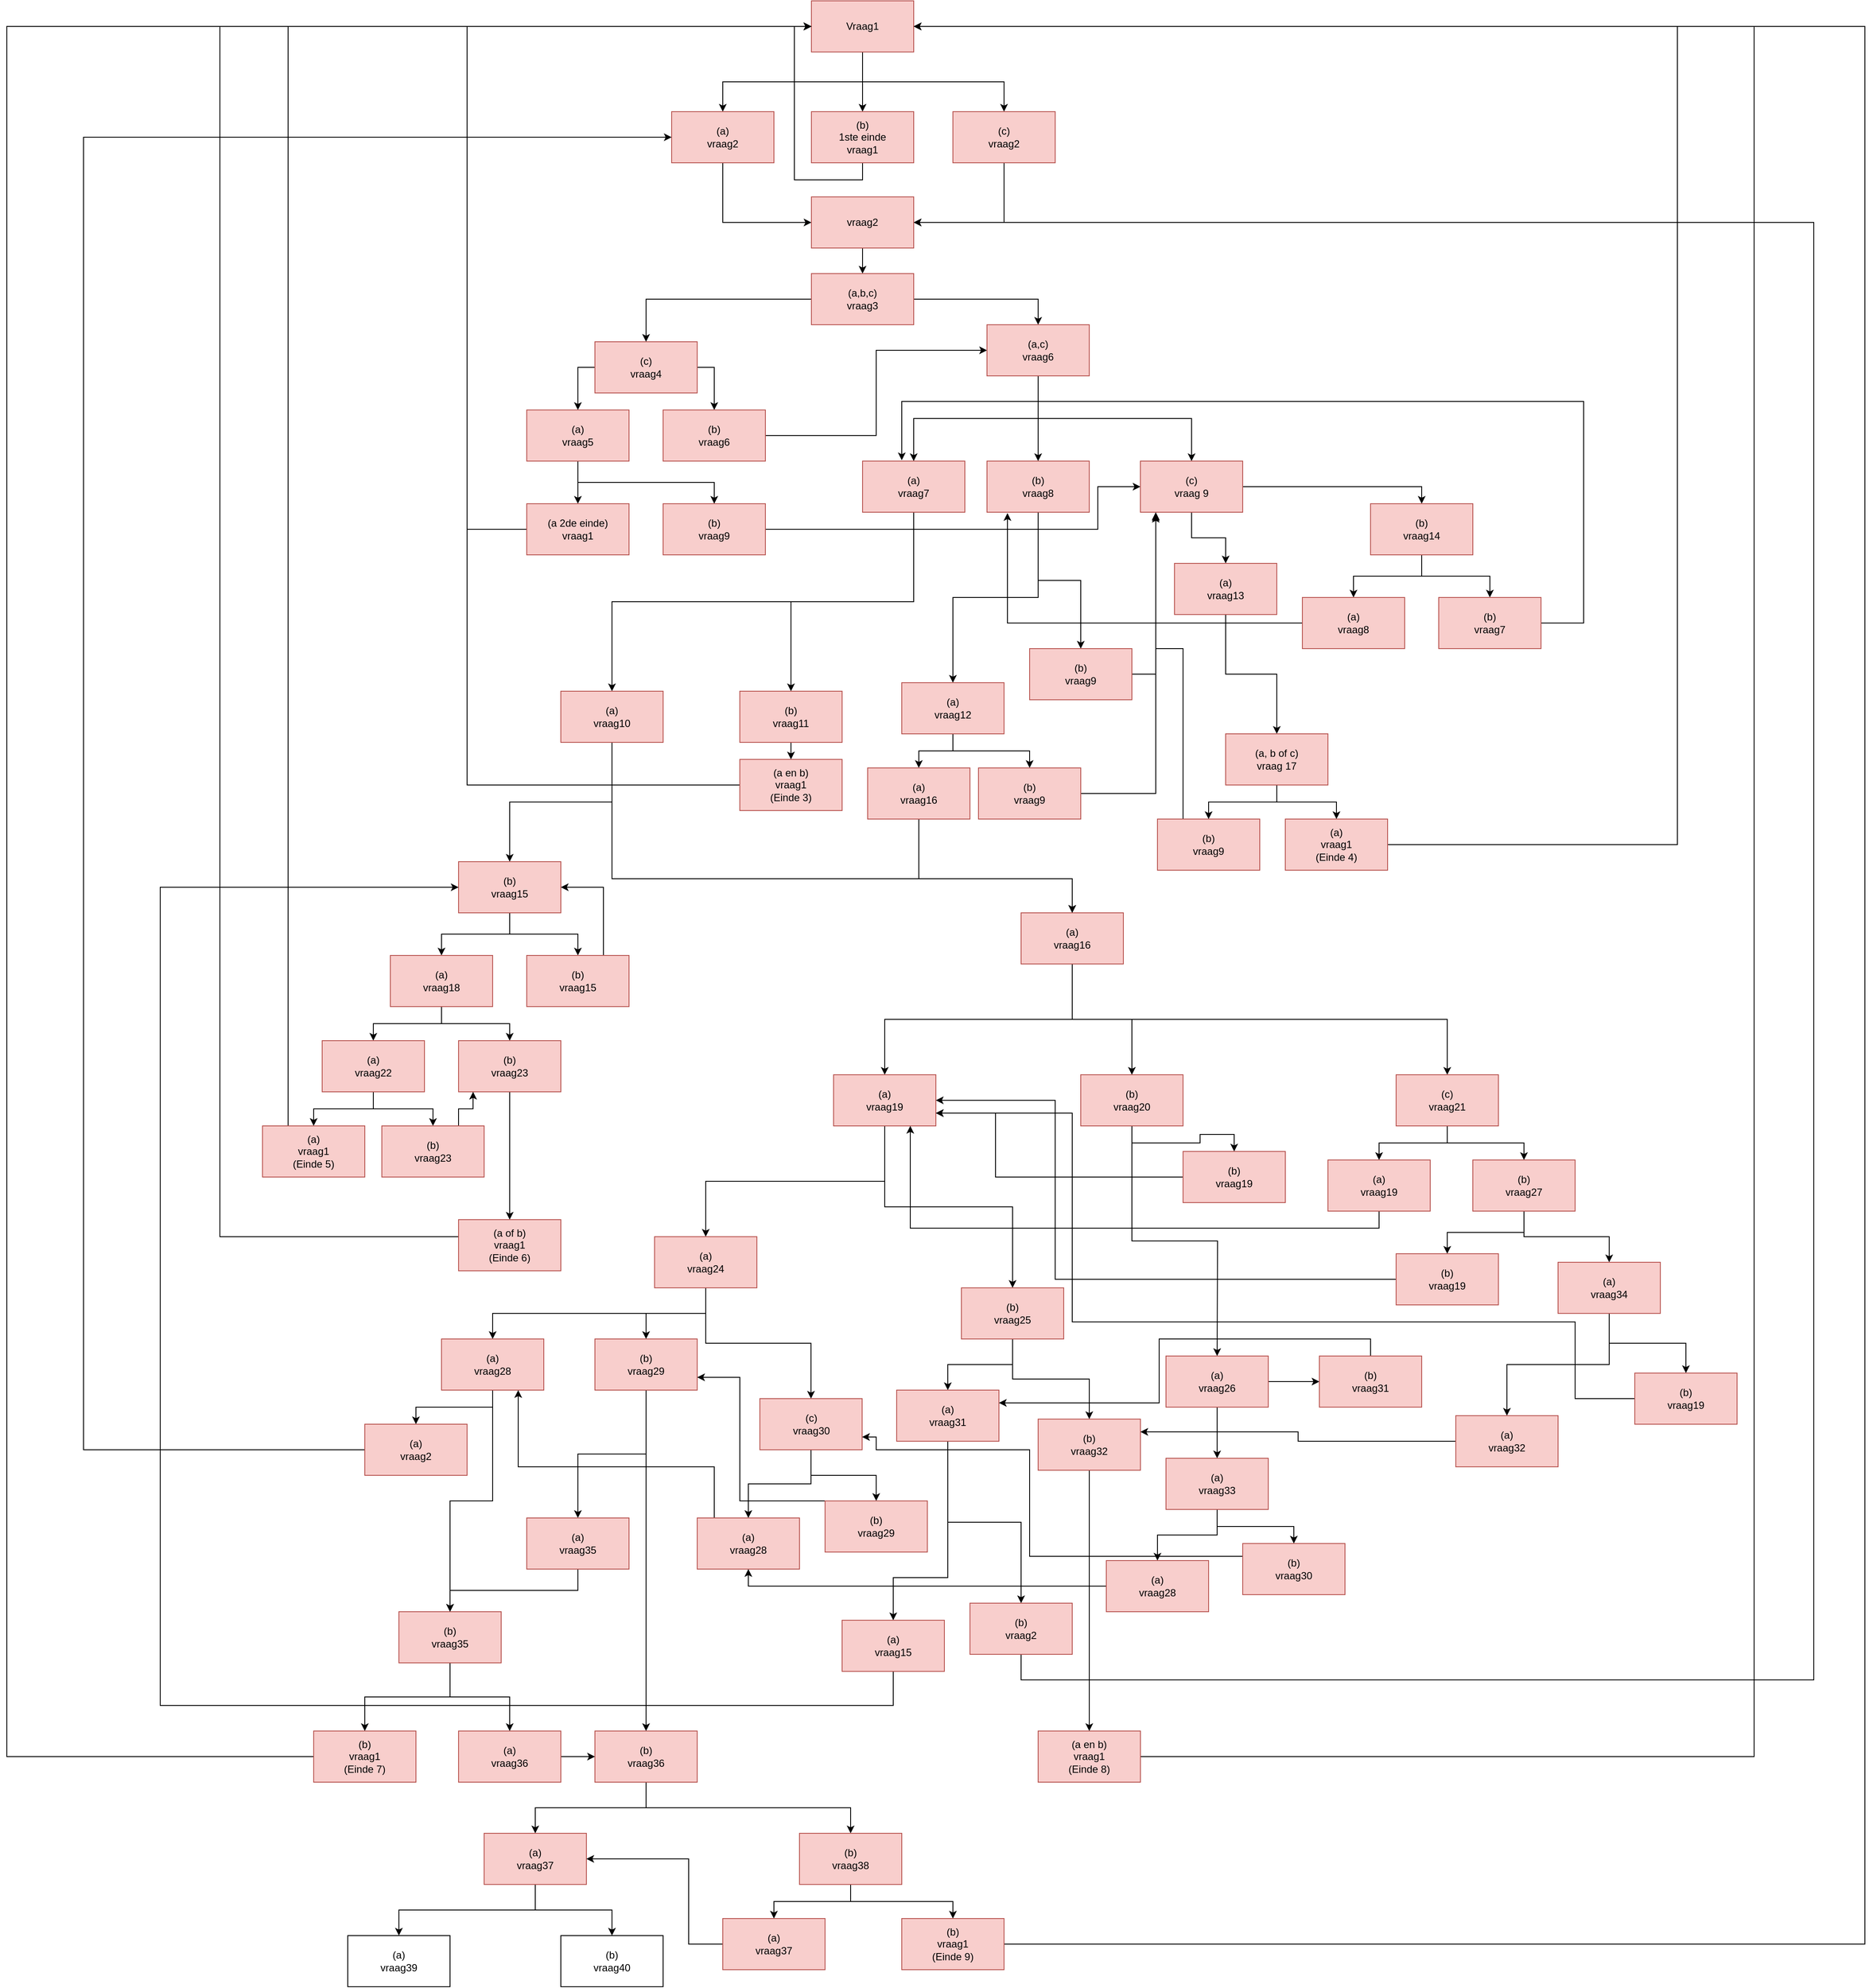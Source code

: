 <mxfile version="15.5.9" type="device"><diagram id="hW2nabbsKqLv3RFFedFK" name="Page-1"><mxGraphModel dx="2249" dy="762" grid="1" gridSize="10" guides="1" tooltips="1" connect="1" arrows="1" fold="1" page="1" pageScale="1" pageWidth="827" pageHeight="1169" math="0" shadow="0"><root><mxCell id="0"/><mxCell id="1" parent="0"/><mxCell id="_A3axeBhhjPOQWBT-1zz-4" style="edgeStyle=orthogonalEdgeStyle;rounded=0;orthogonalLoop=1;jettySize=auto;html=1;exitX=0.5;exitY=1;exitDx=0;exitDy=0;" parent="1" source="Xwv1Ve2RtPrnVZvBLsNd-1" target="_A3axeBhhjPOQWBT-1zz-1" edge="1"><mxGeometry relative="1" as="geometry"><mxPoint x="390" y="80" as="sourcePoint"/></mxGeometry></mxCell><mxCell id="_A3axeBhhjPOQWBT-1zz-5" style="edgeStyle=orthogonalEdgeStyle;rounded=0;orthogonalLoop=1;jettySize=auto;html=1;exitX=0.5;exitY=1;exitDx=0;exitDy=0;" parent="1" source="Xwv1Ve2RtPrnVZvBLsNd-1" target="_A3axeBhhjPOQWBT-1zz-3" edge="1"><mxGeometry relative="1" as="geometry"/></mxCell><mxCell id="_A3axeBhhjPOQWBT-1zz-6" style="edgeStyle=orthogonalEdgeStyle;rounded=0;orthogonalLoop=1;jettySize=auto;html=1;exitX=0.5;exitY=1;exitDx=0;exitDy=0;entryX=0.5;entryY=0;entryDx=0;entryDy=0;" parent="1" source="Xwv1Ve2RtPrnVZvBLsNd-1" target="_A3axeBhhjPOQWBT-1zz-2" edge="1"><mxGeometry relative="1" as="geometry"/></mxCell><mxCell id="Xwv1Ve2RtPrnVZvBLsNd-1" value="Vraag1" style="rounded=0;whiteSpace=wrap;html=1;fontFamily=Helvetica;fontStyle=0;fillColor=#f8cecc;strokeColor=#b85450;" parent="1" vertex="1"><mxGeometry x="354" width="120" height="60" as="geometry"/></mxCell><mxCell id="_A3axeBhhjPOQWBT-1zz-7" style="edgeStyle=orthogonalEdgeStyle;rounded=0;orthogonalLoop=1;jettySize=auto;html=1;exitX=0.5;exitY=1;exitDx=0;exitDy=0;entryX=0;entryY=0.5;entryDx=0;entryDy=0;" parent="1" source="_A3axeBhhjPOQWBT-1zz-1" target="Xwv1Ve2RtPrnVZvBLsNd-1" edge="1"><mxGeometry relative="1" as="geometry"/></mxCell><mxCell id="_A3axeBhhjPOQWBT-1zz-1" value="(b)&lt;br&gt;1ste einde&lt;br&gt;vraag1" style="rounded=0;whiteSpace=wrap;html=1;fillColor=#f8cecc;strokeColor=#b85450;" parent="1" vertex="1"><mxGeometry x="354" y="130" width="120" height="60" as="geometry"/></mxCell><mxCell id="_A3axeBhhjPOQWBT-1zz-10" style="edgeStyle=orthogonalEdgeStyle;rounded=0;orthogonalLoop=1;jettySize=auto;html=1;exitX=0.5;exitY=1;exitDx=0;exitDy=0;entryX=1;entryY=0.5;entryDx=0;entryDy=0;" parent="1" source="_A3axeBhhjPOQWBT-1zz-2" target="_A3axeBhhjPOQWBT-1zz-8" edge="1"><mxGeometry relative="1" as="geometry"/></mxCell><mxCell id="_A3axeBhhjPOQWBT-1zz-2" value="(c)&lt;br&gt;vraag2" style="rounded=0;whiteSpace=wrap;html=1;fillColor=#f8cecc;strokeColor=#b85450;" parent="1" vertex="1"><mxGeometry x="520" y="130" width="120" height="60" as="geometry"/></mxCell><mxCell id="_A3axeBhhjPOQWBT-1zz-9" style="edgeStyle=orthogonalEdgeStyle;rounded=0;orthogonalLoop=1;jettySize=auto;html=1;exitX=0.5;exitY=1;exitDx=0;exitDy=0;entryX=0;entryY=0.5;entryDx=0;entryDy=0;" parent="1" source="_A3axeBhhjPOQWBT-1zz-3" target="_A3axeBhhjPOQWBT-1zz-8" edge="1"><mxGeometry relative="1" as="geometry"/></mxCell><mxCell id="_A3axeBhhjPOQWBT-1zz-3" value="(a)&lt;br&gt;vraag2" style="rounded=0;whiteSpace=wrap;html=1;fillColor=#f8cecc;strokeColor=#b85450;" parent="1" vertex="1"><mxGeometry x="190" y="130" width="120" height="60" as="geometry"/></mxCell><mxCell id="_A3axeBhhjPOQWBT-1zz-12" style="edgeStyle=orthogonalEdgeStyle;rounded=0;orthogonalLoop=1;jettySize=auto;html=1;exitX=0.5;exitY=1;exitDx=0;exitDy=0;entryX=0.5;entryY=0;entryDx=0;entryDy=0;" parent="1" source="_A3axeBhhjPOQWBT-1zz-8" target="_A3axeBhhjPOQWBT-1zz-11" edge="1"><mxGeometry relative="1" as="geometry"/></mxCell><mxCell id="_A3axeBhhjPOQWBT-1zz-8" value="vraag2" style="rounded=0;whiteSpace=wrap;html=1;fillColor=#f8cecc;strokeColor=#b85450;" parent="1" vertex="1"><mxGeometry x="354" y="230" width="120" height="60" as="geometry"/></mxCell><mxCell id="_A3axeBhhjPOQWBT-1zz-28" style="edgeStyle=orthogonalEdgeStyle;rounded=0;orthogonalLoop=1;jettySize=auto;html=1;exitX=0;exitY=0.5;exitDx=0;exitDy=0;entryX=0.5;entryY=0;entryDx=0;entryDy=0;" parent="1" source="_A3axeBhhjPOQWBT-1zz-11" target="_A3axeBhhjPOQWBT-1zz-16" edge="1"><mxGeometry relative="1" as="geometry"><mxPoint x="160" y="430" as="targetPoint"/></mxGeometry></mxCell><mxCell id="_A3axeBhhjPOQWBT-1zz-32" style="edgeStyle=orthogonalEdgeStyle;rounded=0;orthogonalLoop=1;jettySize=auto;html=1;exitX=1;exitY=0.5;exitDx=0;exitDy=0;entryX=0.5;entryY=0;entryDx=0;entryDy=0;" parent="1" source="_A3axeBhhjPOQWBT-1zz-11" target="_A3axeBhhjPOQWBT-1zz-31" edge="1"><mxGeometry relative="1" as="geometry"/></mxCell><mxCell id="_A3axeBhhjPOQWBT-1zz-11" value="(a,b,c)&lt;br&gt;vraag3" style="rounded=0;whiteSpace=wrap;html=1;fillColor=#f8cecc;strokeColor=#b85450;" parent="1" vertex="1"><mxGeometry x="354" y="320" width="120" height="60" as="geometry"/></mxCell><mxCell id="_A3axeBhhjPOQWBT-1zz-21" style="edgeStyle=orthogonalEdgeStyle;rounded=0;orthogonalLoop=1;jettySize=auto;html=1;exitX=1;exitY=0.5;exitDx=0;exitDy=0;entryX=0.5;entryY=0;entryDx=0;entryDy=0;" parent="1" source="_A3axeBhhjPOQWBT-1zz-16" target="_A3axeBhhjPOQWBT-1zz-19" edge="1"><mxGeometry relative="1" as="geometry"/></mxCell><mxCell id="_A3axeBhhjPOQWBT-1zz-22" style="edgeStyle=orthogonalEdgeStyle;rounded=0;orthogonalLoop=1;jettySize=auto;html=1;exitX=0;exitY=0.5;exitDx=0;exitDy=0;entryX=0.5;entryY=0;entryDx=0;entryDy=0;" parent="1" source="_A3axeBhhjPOQWBT-1zz-16" target="_A3axeBhhjPOQWBT-1zz-20" edge="1"><mxGeometry relative="1" as="geometry"/></mxCell><mxCell id="_A3axeBhhjPOQWBT-1zz-16" value="(c)&lt;br&gt;vraag4" style="rounded=0;whiteSpace=wrap;html=1;fillColor=#f8cecc;strokeColor=#b85450;" parent="1" vertex="1"><mxGeometry x="100" y="400" width="120" height="60" as="geometry"/></mxCell><mxCell id="_A3axeBhhjPOQWBT-1zz-33" style="edgeStyle=orthogonalEdgeStyle;rounded=0;orthogonalLoop=1;jettySize=auto;html=1;exitX=1;exitY=0.5;exitDx=0;exitDy=0;entryX=0;entryY=0.5;entryDx=0;entryDy=0;" parent="1" source="_A3axeBhhjPOQWBT-1zz-19" target="_A3axeBhhjPOQWBT-1zz-31" edge="1"><mxGeometry relative="1" as="geometry"/></mxCell><mxCell id="_A3axeBhhjPOQWBT-1zz-19" value="(b)&lt;br&gt;vraag6" style="rounded=0;whiteSpace=wrap;html=1;fillColor=#f8cecc;strokeColor=#b85450;" parent="1" vertex="1"><mxGeometry x="180" y="480" width="120" height="60" as="geometry"/></mxCell><mxCell id="_A3axeBhhjPOQWBT-1zz-26" style="edgeStyle=orthogonalEdgeStyle;rounded=0;orthogonalLoop=1;jettySize=auto;html=1;exitX=0.5;exitY=1;exitDx=0;exitDy=0;entryX=0.5;entryY=0;entryDx=0;entryDy=0;" parent="1" source="_A3axeBhhjPOQWBT-1zz-20" target="_A3axeBhhjPOQWBT-1zz-25" edge="1"><mxGeometry relative="1" as="geometry"/></mxCell><mxCell id="_A3axeBhhjPOQWBT-1zz-27" style="edgeStyle=orthogonalEdgeStyle;rounded=0;orthogonalLoop=1;jettySize=auto;html=1;exitX=0.5;exitY=1;exitDx=0;exitDy=0;entryX=0.5;entryY=0;entryDx=0;entryDy=0;" parent="1" source="_A3axeBhhjPOQWBT-1zz-20" target="_A3axeBhhjPOQWBT-1zz-24" edge="1"><mxGeometry relative="1" as="geometry"/></mxCell><mxCell id="_A3axeBhhjPOQWBT-1zz-20" value="(a)&lt;br&gt;vraag5" style="rounded=0;whiteSpace=wrap;html=1;fillColor=#f8cecc;strokeColor=#b85450;" parent="1" vertex="1"><mxGeometry x="20" y="480" width="120" height="60" as="geometry"/></mxCell><mxCell id="_A3axeBhhjPOQWBT-1zz-40" style="edgeStyle=orthogonalEdgeStyle;rounded=0;orthogonalLoop=1;jettySize=auto;html=1;exitX=1;exitY=0.5;exitDx=0;exitDy=0;entryX=0;entryY=0.5;entryDx=0;entryDy=0;" parent="1" source="_A3axeBhhjPOQWBT-1zz-24" target="_A3axeBhhjPOQWBT-1zz-34" edge="1"><mxGeometry relative="1" as="geometry"><mxPoint x="690" y="570" as="targetPoint"/><Array as="points"><mxPoint x="690" y="620"/><mxPoint x="690" y="570"/></Array></mxGeometry></mxCell><mxCell id="_A3axeBhhjPOQWBT-1zz-24" value="(b)&lt;br&gt;vraag9" style="rounded=0;whiteSpace=wrap;html=1;fillColor=#f8cecc;strokeColor=#b85450;" parent="1" vertex="1"><mxGeometry x="180" y="590" width="120" height="60" as="geometry"/></mxCell><mxCell id="PgqMrL-Tu_fUXyR0ZWbq-43" style="edgeStyle=orthogonalEdgeStyle;rounded=0;orthogonalLoop=1;jettySize=auto;html=1;exitX=0;exitY=0.5;exitDx=0;exitDy=0;entryX=0;entryY=0.5;entryDx=0;entryDy=0;" parent="1" source="_A3axeBhhjPOQWBT-1zz-25" target="Xwv1Ve2RtPrnVZvBLsNd-1" edge="1"><mxGeometry relative="1" as="geometry"><mxPoint x="-40" y="26" as="targetPoint"/><Array as="points"><mxPoint x="-50" y="620"/><mxPoint x="-50" y="30"/></Array></mxGeometry></mxCell><mxCell id="_A3axeBhhjPOQWBT-1zz-25" value="(a 2de einde)&lt;br&gt;vraag1" style="rounded=0;whiteSpace=wrap;html=1;fillColor=#f8cecc;strokeColor=#b85450;" parent="1" vertex="1"><mxGeometry x="20" y="590" width="120" height="60" as="geometry"/></mxCell><mxCell id="_A3axeBhhjPOQWBT-1zz-37" style="edgeStyle=orthogonalEdgeStyle;rounded=0;orthogonalLoop=1;jettySize=auto;html=1;exitX=0.5;exitY=1;exitDx=0;exitDy=0;entryX=0.5;entryY=0;entryDx=0;entryDy=0;" parent="1" source="_A3axeBhhjPOQWBT-1zz-31" target="_A3axeBhhjPOQWBT-1zz-36" edge="1"><mxGeometry relative="1" as="geometry"/></mxCell><mxCell id="_A3axeBhhjPOQWBT-1zz-38" style="edgeStyle=orthogonalEdgeStyle;rounded=0;orthogonalLoop=1;jettySize=auto;html=1;exitX=0.5;exitY=1;exitDx=0;exitDy=0;" parent="1" source="_A3axeBhhjPOQWBT-1zz-31" target="_A3axeBhhjPOQWBT-1zz-35" edge="1"><mxGeometry relative="1" as="geometry"/></mxCell><mxCell id="_A3axeBhhjPOQWBT-1zz-39" style="edgeStyle=orthogonalEdgeStyle;rounded=0;orthogonalLoop=1;jettySize=auto;html=1;exitX=0.5;exitY=1;exitDx=0;exitDy=0;" parent="1" source="_A3axeBhhjPOQWBT-1zz-31" target="_A3axeBhhjPOQWBT-1zz-34" edge="1"><mxGeometry relative="1" as="geometry"/></mxCell><mxCell id="_A3axeBhhjPOQWBT-1zz-31" value="(a,c)&lt;br&gt;vraag6" style="rounded=0;whiteSpace=wrap;html=1;fillColor=#f8cecc;strokeColor=#b85450;" parent="1" vertex="1"><mxGeometry x="560" y="380" width="120" height="60" as="geometry"/></mxCell><mxCell id="X4VspX_YDlIZ8xebYoYv-7" style="edgeStyle=orthogonalEdgeStyle;rounded=0;orthogonalLoop=1;jettySize=auto;html=1;exitX=1;exitY=0.5;exitDx=0;exitDy=0;entryX=0.5;entryY=0;entryDx=0;entryDy=0;" parent="1" source="_A3axeBhhjPOQWBT-1zz-34" target="X4VspX_YDlIZ8xebYoYv-5" edge="1"><mxGeometry relative="1" as="geometry"/></mxCell><mxCell id="X4VspX_YDlIZ8xebYoYv-9" style="edgeStyle=orthogonalEdgeStyle;rounded=0;orthogonalLoop=1;jettySize=auto;html=1;exitX=0.5;exitY=1;exitDx=0;exitDy=0;entryX=0.5;entryY=0;entryDx=0;entryDy=0;" parent="1" source="_A3axeBhhjPOQWBT-1zz-34" target="X4VspX_YDlIZ8xebYoYv-6" edge="1"><mxGeometry relative="1" as="geometry"/></mxCell><mxCell id="_A3axeBhhjPOQWBT-1zz-34" value="(c)&lt;br&gt;vraag 9" style="rounded=0;whiteSpace=wrap;html=1;fillColor=#f8cecc;strokeColor=#b85450;" parent="1" vertex="1"><mxGeometry x="740" y="540" width="120" height="60" as="geometry"/></mxCell><mxCell id="7arHQbIzbUEWhflUzoXl-8" style="edgeStyle=orthogonalEdgeStyle;rounded=0;orthogonalLoop=1;jettySize=auto;html=1;exitX=0.5;exitY=1;exitDx=0;exitDy=0;entryX=0.5;entryY=0;entryDx=0;entryDy=0;" parent="1" source="_A3axeBhhjPOQWBT-1zz-35" target="7arHQbIzbUEWhflUzoXl-7" edge="1"><mxGeometry relative="1" as="geometry"/></mxCell><mxCell id="7arHQbIzbUEWhflUzoXl-9" style="edgeStyle=orthogonalEdgeStyle;rounded=0;orthogonalLoop=1;jettySize=auto;html=1;exitX=0.5;exitY=1;exitDx=0;exitDy=0;" parent="1" source="_A3axeBhhjPOQWBT-1zz-35" target="7arHQbIzbUEWhflUzoXl-6" edge="1"><mxGeometry relative="1" as="geometry"/></mxCell><mxCell id="_A3axeBhhjPOQWBT-1zz-35" value="(b)&lt;br&gt;vraag8" style="rounded=0;whiteSpace=wrap;html=1;fillColor=#f8cecc;strokeColor=#b85450;" parent="1" vertex="1"><mxGeometry x="560" y="540" width="120" height="60" as="geometry"/></mxCell><mxCell id="X4VspX_YDlIZ8xebYoYv-3" style="edgeStyle=orthogonalEdgeStyle;rounded=0;orthogonalLoop=1;jettySize=auto;html=1;exitX=0.5;exitY=1;exitDx=0;exitDy=0;entryX=0.5;entryY=0;entryDx=0;entryDy=0;" parent="1" source="_A3axeBhhjPOQWBT-1zz-36" target="X4VspX_YDlIZ8xebYoYv-2" edge="1"><mxGeometry relative="1" as="geometry"/></mxCell><mxCell id="X4VspX_YDlIZ8xebYoYv-4" style="edgeStyle=orthogonalEdgeStyle;rounded=0;orthogonalLoop=1;jettySize=auto;html=1;exitX=0.5;exitY=1;exitDx=0;exitDy=0;entryX=0.5;entryY=0;entryDx=0;entryDy=0;" parent="1" source="_A3axeBhhjPOQWBT-1zz-36" target="X4VspX_YDlIZ8xebYoYv-1" edge="1"><mxGeometry relative="1" as="geometry"/></mxCell><mxCell id="_A3axeBhhjPOQWBT-1zz-36" value="(a)&lt;br&gt;vraag7" style="rounded=0;whiteSpace=wrap;html=1;fillColor=#f8cecc;strokeColor=#b85450;" parent="1" vertex="1"><mxGeometry x="414" y="540" width="120" height="60" as="geometry"/></mxCell><mxCell id="PgqMrL-Tu_fUXyR0ZWbq-36" style="edgeStyle=orthogonalEdgeStyle;rounded=0;orthogonalLoop=1;jettySize=auto;html=1;exitX=1;exitY=0.5;exitDx=0;exitDy=0;entryX=0.15;entryY=1.05;entryDx=0;entryDy=0;entryPerimeter=0;" parent="1" source="7arHQbIzbUEWhflUzoXl-6" target="_A3axeBhhjPOQWBT-1zz-34" edge="1"><mxGeometry relative="1" as="geometry"/></mxCell><mxCell id="7arHQbIzbUEWhflUzoXl-6" value="(b)&lt;br&gt;vraag9" style="rounded=0;whiteSpace=wrap;html=1;fillColor=#f8cecc;strokeColor=#b85450;" parent="1" vertex="1"><mxGeometry x="610" y="760" width="120" height="60" as="geometry"/></mxCell><mxCell id="PgqMrL-Tu_fUXyR0ZWbq-8" style="edgeStyle=orthogonalEdgeStyle;rounded=0;orthogonalLoop=1;jettySize=auto;html=1;exitX=0.5;exitY=1;exitDx=0;exitDy=0;entryX=0.5;entryY=0;entryDx=0;entryDy=0;" parent="1" source="7arHQbIzbUEWhflUzoXl-7" target="PgqMrL-Tu_fUXyR0ZWbq-6" edge="1"><mxGeometry relative="1" as="geometry"/></mxCell><mxCell id="PgqMrL-Tu_fUXyR0ZWbq-9" style="edgeStyle=orthogonalEdgeStyle;rounded=0;orthogonalLoop=1;jettySize=auto;html=1;exitX=0.5;exitY=1;exitDx=0;exitDy=0;entryX=0.5;entryY=0;entryDx=0;entryDy=0;" parent="1" source="7arHQbIzbUEWhflUzoXl-7" target="PgqMrL-Tu_fUXyR0ZWbq-7" edge="1"><mxGeometry relative="1" as="geometry"/></mxCell><mxCell id="7arHQbIzbUEWhflUzoXl-7" value="(a)&lt;br&gt;vraag12" style="rounded=0;whiteSpace=wrap;html=1;fillColor=#f8cecc;strokeColor=#b85450;" parent="1" vertex="1"><mxGeometry x="460" y="800" width="120" height="60" as="geometry"/></mxCell><mxCell id="X4VspX_YDlIZ8xebYoYv-14" style="edgeStyle=orthogonalEdgeStyle;rounded=0;orthogonalLoop=1;jettySize=auto;html=1;exitX=0.5;exitY=1;exitDx=0;exitDy=0;entryX=0.5;entryY=0;entryDx=0;entryDy=0;" parent="1" source="X4VspX_YDlIZ8xebYoYv-1" target="X4VspX_YDlIZ8xebYoYv-12" edge="1"><mxGeometry relative="1" as="geometry"/></mxCell><mxCell id="X4VspX_YDlIZ8xebYoYv-15" style="edgeStyle=orthogonalEdgeStyle;rounded=0;orthogonalLoop=1;jettySize=auto;html=1;exitX=0.5;exitY=1;exitDx=0;exitDy=0;entryX=0.5;entryY=0;entryDx=0;entryDy=0;" parent="1" source="X4VspX_YDlIZ8xebYoYv-1" target="X4VspX_YDlIZ8xebYoYv-13" edge="1"><mxGeometry relative="1" as="geometry"><Array as="points"><mxPoint x="120" y="1030"/><mxPoint x="660" y="1030"/></Array></mxGeometry></mxCell><mxCell id="X4VspX_YDlIZ8xebYoYv-1" value="(a)&lt;br&gt;vraag10" style="rounded=0;whiteSpace=wrap;html=1;fillColor=#f8cecc;strokeColor=#b85450;" parent="1" vertex="1"><mxGeometry x="60" y="810" width="120" height="60" as="geometry"/></mxCell><mxCell id="PgqMrL-Tu_fUXyR0ZWbq-2" style="edgeStyle=orthogonalEdgeStyle;rounded=0;orthogonalLoop=1;jettySize=auto;html=1;exitX=0.5;exitY=1;exitDx=0;exitDy=0;entryX=0.5;entryY=0;entryDx=0;entryDy=0;" parent="1" source="X4VspX_YDlIZ8xebYoYv-2" target="PgqMrL-Tu_fUXyR0ZWbq-1" edge="1"><mxGeometry relative="1" as="geometry"/></mxCell><mxCell id="X4VspX_YDlIZ8xebYoYv-2" value="(b)&lt;br&gt;vraag11" style="rounded=0;whiteSpace=wrap;html=1;fillColor=#f8cecc;strokeColor=#b85450;" parent="1" vertex="1"><mxGeometry x="270" y="810" width="120" height="60" as="geometry"/></mxCell><mxCell id="PgqMrL-Tu_fUXyR0ZWbq-20" style="edgeStyle=orthogonalEdgeStyle;rounded=0;orthogonalLoop=1;jettySize=auto;html=1;exitX=0.5;exitY=1;exitDx=0;exitDy=0;entryX=0.5;entryY=0;entryDx=0;entryDy=0;" parent="1" source="X4VspX_YDlIZ8xebYoYv-5" target="PgqMrL-Tu_fUXyR0ZWbq-18" edge="1"><mxGeometry relative="1" as="geometry"/></mxCell><mxCell id="PgqMrL-Tu_fUXyR0ZWbq-21" style="edgeStyle=orthogonalEdgeStyle;rounded=0;orthogonalLoop=1;jettySize=auto;html=1;exitX=0.5;exitY=1;exitDx=0;exitDy=0;" parent="1" source="X4VspX_YDlIZ8xebYoYv-5" target="PgqMrL-Tu_fUXyR0ZWbq-19" edge="1"><mxGeometry relative="1" as="geometry"/></mxCell><mxCell id="X4VspX_YDlIZ8xebYoYv-5" value="(b)&lt;br&gt;vraag14" style="rounded=0;whiteSpace=wrap;html=1;fillColor=#f8cecc;strokeColor=#b85450;" parent="1" vertex="1"><mxGeometry x="1010" y="590" width="120" height="60" as="geometry"/></mxCell><mxCell id="PgqMrL-Tu_fUXyR0ZWbq-14" style="edgeStyle=orthogonalEdgeStyle;rounded=0;orthogonalLoop=1;jettySize=auto;html=1;exitX=0.5;exitY=1;exitDx=0;exitDy=0;entryX=0.5;entryY=0;entryDx=0;entryDy=0;" parent="1" source="X4VspX_YDlIZ8xebYoYv-6" target="PgqMrL-Tu_fUXyR0ZWbq-13" edge="1"><mxGeometry relative="1" as="geometry"/></mxCell><mxCell id="X4VspX_YDlIZ8xebYoYv-6" value="(a)&lt;br&gt;vraag13" style="rounded=0;whiteSpace=wrap;html=1;fillColor=#f8cecc;strokeColor=#b85450;" parent="1" vertex="1"><mxGeometry x="780" y="660" width="120" height="60" as="geometry"/></mxCell><mxCell id="PgqMrL-Tu_fUXyR0ZWbq-26" style="edgeStyle=orthogonalEdgeStyle;rounded=0;orthogonalLoop=1;jettySize=auto;html=1;exitX=0.5;exitY=1;exitDx=0;exitDy=0;entryX=0.5;entryY=0;entryDx=0;entryDy=0;" parent="1" source="X4VspX_YDlIZ8xebYoYv-12" target="PgqMrL-Tu_fUXyR0ZWbq-25" edge="1"><mxGeometry relative="1" as="geometry"/></mxCell><mxCell id="PgqMrL-Tu_fUXyR0ZWbq-28" style="edgeStyle=orthogonalEdgeStyle;rounded=0;orthogonalLoop=1;jettySize=auto;html=1;exitX=0.5;exitY=1;exitDx=0;exitDy=0;entryX=0.5;entryY=0;entryDx=0;entryDy=0;" parent="1" source="X4VspX_YDlIZ8xebYoYv-12" target="PgqMrL-Tu_fUXyR0ZWbq-27" edge="1"><mxGeometry relative="1" as="geometry"/></mxCell><mxCell id="X4VspX_YDlIZ8xebYoYv-12" value="(b)&lt;br&gt;vraag15" style="rounded=0;whiteSpace=wrap;html=1;fillColor=#f8cecc;strokeColor=#b85450;" parent="1" vertex="1"><mxGeometry x="-60" y="1010" width="120" height="60" as="geometry"/></mxCell><mxCell id="PgqMrL-Tu_fUXyR0ZWbq-32" style="edgeStyle=orthogonalEdgeStyle;rounded=0;orthogonalLoop=1;jettySize=auto;html=1;exitX=0.5;exitY=1;exitDx=0;exitDy=0;entryX=0.5;entryY=0;entryDx=0;entryDy=0;" parent="1" source="X4VspX_YDlIZ8xebYoYv-13" target="PgqMrL-Tu_fUXyR0ZWbq-30" edge="1"><mxGeometry relative="1" as="geometry"/></mxCell><mxCell id="PgqMrL-Tu_fUXyR0ZWbq-33" style="edgeStyle=orthogonalEdgeStyle;rounded=0;orthogonalLoop=1;jettySize=auto;html=1;exitX=0.5;exitY=1;exitDx=0;exitDy=0;entryX=0.5;entryY=0;entryDx=0;entryDy=0;" parent="1" source="X4VspX_YDlIZ8xebYoYv-13" target="PgqMrL-Tu_fUXyR0ZWbq-31" edge="1"><mxGeometry relative="1" as="geometry"/></mxCell><mxCell id="PgqMrL-Tu_fUXyR0ZWbq-35" style="edgeStyle=orthogonalEdgeStyle;rounded=0;orthogonalLoop=1;jettySize=auto;html=1;exitX=0.5;exitY=1;exitDx=0;exitDy=0;" parent="1" source="X4VspX_YDlIZ8xebYoYv-13" target="PgqMrL-Tu_fUXyR0ZWbq-34" edge="1"><mxGeometry relative="1" as="geometry"/></mxCell><mxCell id="X4VspX_YDlIZ8xebYoYv-13" value="(a)&lt;br&gt;vraag16" style="rounded=0;whiteSpace=wrap;html=1;fillColor=#f8cecc;strokeColor=#b85450;" parent="1" vertex="1"><mxGeometry x="600" y="1070" width="120" height="60" as="geometry"/></mxCell><mxCell id="PgqMrL-Tu_fUXyR0ZWbq-45" style="edgeStyle=orthogonalEdgeStyle;rounded=0;orthogonalLoop=1;jettySize=auto;html=1;exitX=0;exitY=0.5;exitDx=0;exitDy=0;entryX=0;entryY=0.5;entryDx=0;entryDy=0;" parent="1" source="PgqMrL-Tu_fUXyR0ZWbq-1" target="Xwv1Ve2RtPrnVZvBLsNd-1" edge="1"><mxGeometry relative="1" as="geometry"><mxPoint x="-40" y="30" as="targetPoint"/><Array as="points"><mxPoint x="-50" y="920"/><mxPoint x="-50" y="30"/></Array></mxGeometry></mxCell><mxCell id="PgqMrL-Tu_fUXyR0ZWbq-1" value="(a en b)&lt;br&gt;vraag1&lt;br&gt;(Einde 3)" style="rounded=0;whiteSpace=wrap;html=1;fillColor=#f8cecc;strokeColor=#b85450;" parent="1" vertex="1"><mxGeometry x="270" y="890" width="120" height="60" as="geometry"/></mxCell><mxCell id="PgqMrL-Tu_fUXyR0ZWbq-10" style="edgeStyle=orthogonalEdgeStyle;rounded=0;orthogonalLoop=1;jettySize=auto;html=1;exitX=0.5;exitY=1;exitDx=0;exitDy=0;entryX=0.5;entryY=0;entryDx=0;entryDy=0;" parent="1" source="PgqMrL-Tu_fUXyR0ZWbq-6" target="X4VspX_YDlIZ8xebYoYv-13" edge="1"><mxGeometry relative="1" as="geometry"><Array as="points"><mxPoint x="480" y="1030"/><mxPoint x="660" y="1030"/></Array></mxGeometry></mxCell><mxCell id="PgqMrL-Tu_fUXyR0ZWbq-6" value="(a)&lt;br&gt;vraag16" style="rounded=0;whiteSpace=wrap;html=1;fillColor=#f8cecc;strokeColor=#b85450;" parent="1" vertex="1"><mxGeometry x="420" y="900" width="120" height="60" as="geometry"/></mxCell><mxCell id="PgqMrL-Tu_fUXyR0ZWbq-11" style="edgeStyle=orthogonalEdgeStyle;rounded=0;orthogonalLoop=1;jettySize=auto;html=1;exitX=1;exitY=0.5;exitDx=0;exitDy=0;" parent="1" source="PgqMrL-Tu_fUXyR0ZWbq-7" target="_A3axeBhhjPOQWBT-1zz-34" edge="1"><mxGeometry relative="1" as="geometry"><mxPoint x="758" y="610" as="targetPoint"/><Array as="points"><mxPoint x="758" y="930"/></Array></mxGeometry></mxCell><mxCell id="PgqMrL-Tu_fUXyR0ZWbq-7" value="(b)&lt;br&gt;vraag9" style="rounded=0;whiteSpace=wrap;html=1;fillColor=#f8cecc;strokeColor=#b85450;" parent="1" vertex="1"><mxGeometry x="550" y="900" width="120" height="60" as="geometry"/></mxCell><mxCell id="PgqMrL-Tu_fUXyR0ZWbq-39" style="edgeStyle=orthogonalEdgeStyle;rounded=0;orthogonalLoop=1;jettySize=auto;html=1;exitX=0.5;exitY=1;exitDx=0;exitDy=0;entryX=0.5;entryY=0;entryDx=0;entryDy=0;" parent="1" source="PgqMrL-Tu_fUXyR0ZWbq-13" target="PgqMrL-Tu_fUXyR0ZWbq-38" edge="1"><mxGeometry relative="1" as="geometry"/></mxCell><mxCell id="PgqMrL-Tu_fUXyR0ZWbq-40" style="edgeStyle=orthogonalEdgeStyle;rounded=0;orthogonalLoop=1;jettySize=auto;html=1;exitX=0.5;exitY=1;exitDx=0;exitDy=0;entryX=0.5;entryY=0;entryDx=0;entryDy=0;" parent="1" source="PgqMrL-Tu_fUXyR0ZWbq-13" target="PgqMrL-Tu_fUXyR0ZWbq-37" edge="1"><mxGeometry relative="1" as="geometry"/></mxCell><mxCell id="PgqMrL-Tu_fUXyR0ZWbq-13" value="(a, b of c)&lt;br&gt;vraag 17" style="rounded=0;whiteSpace=wrap;html=1;fillColor=#f8cecc;strokeColor=#b85450;" parent="1" vertex="1"><mxGeometry x="840" y="860" width="120" height="60" as="geometry"/></mxCell><mxCell id="PgqMrL-Tu_fUXyR0ZWbq-22" style="edgeStyle=orthogonalEdgeStyle;rounded=0;orthogonalLoop=1;jettySize=auto;html=1;exitX=0;exitY=0.5;exitDx=0;exitDy=0;entryX=0.2;entryY=1.017;entryDx=0;entryDy=0;entryPerimeter=0;" parent="1" source="PgqMrL-Tu_fUXyR0ZWbq-18" target="_A3axeBhhjPOQWBT-1zz-35" edge="1"><mxGeometry relative="1" as="geometry"><mxPoint x="580" y="730" as="targetPoint"/></mxGeometry></mxCell><mxCell id="PgqMrL-Tu_fUXyR0ZWbq-18" value="(a)&lt;br&gt;vraag8" style="rounded=0;whiteSpace=wrap;html=1;fillColor=#f8cecc;strokeColor=#b85450;" parent="1" vertex="1"><mxGeometry x="930" y="700" width="120" height="60" as="geometry"/></mxCell><mxCell id="PgqMrL-Tu_fUXyR0ZWbq-24" style="edgeStyle=orthogonalEdgeStyle;rounded=0;orthogonalLoop=1;jettySize=auto;html=1;exitX=1;exitY=0.5;exitDx=0;exitDy=0;" parent="1" source="PgqMrL-Tu_fUXyR0ZWbq-19" edge="1"><mxGeometry relative="1" as="geometry"><mxPoint x="460" y="539" as="targetPoint"/><Array as="points"><mxPoint x="1260" y="730"/><mxPoint x="1260" y="470"/><mxPoint x="460" y="470"/><mxPoint x="460" y="539"/></Array></mxGeometry></mxCell><mxCell id="PgqMrL-Tu_fUXyR0ZWbq-19" value="(b)&lt;br&gt;vraag7" style="rounded=0;whiteSpace=wrap;html=1;fillColor=#f8cecc;strokeColor=#b85450;" parent="1" vertex="1"><mxGeometry x="1090" y="700" width="120" height="60" as="geometry"/></mxCell><mxCell id="PgqMrL-Tu_fUXyR0ZWbq-48" style="edgeStyle=orthogonalEdgeStyle;rounded=0;orthogonalLoop=1;jettySize=auto;html=1;exitX=0.5;exitY=1;exitDx=0;exitDy=0;entryX=0.5;entryY=0;entryDx=0;entryDy=0;" parent="1" source="PgqMrL-Tu_fUXyR0ZWbq-25" target="PgqMrL-Tu_fUXyR0ZWbq-46" edge="1"><mxGeometry relative="1" as="geometry"/></mxCell><mxCell id="PgqMrL-Tu_fUXyR0ZWbq-49" style="edgeStyle=orthogonalEdgeStyle;rounded=0;orthogonalLoop=1;jettySize=auto;html=1;exitX=0.5;exitY=1;exitDx=0;exitDy=0;entryX=0.5;entryY=0;entryDx=0;entryDy=0;" parent="1" source="PgqMrL-Tu_fUXyR0ZWbq-25" target="PgqMrL-Tu_fUXyR0ZWbq-47" edge="1"><mxGeometry relative="1" as="geometry"/></mxCell><mxCell id="PgqMrL-Tu_fUXyR0ZWbq-25" value="(a)&lt;br&gt;vraag18" style="rounded=0;whiteSpace=wrap;html=1;fillColor=#f8cecc;strokeColor=#b85450;" parent="1" vertex="1"><mxGeometry x="-140" y="1120" width="120" height="60" as="geometry"/></mxCell><mxCell id="PgqMrL-Tu_fUXyR0ZWbq-29" style="edgeStyle=orthogonalEdgeStyle;rounded=0;orthogonalLoop=1;jettySize=auto;html=1;exitX=0.75;exitY=0;exitDx=0;exitDy=0;entryX=1;entryY=0.5;entryDx=0;entryDy=0;" parent="1" source="PgqMrL-Tu_fUXyR0ZWbq-27" target="X4VspX_YDlIZ8xebYoYv-12" edge="1"><mxGeometry relative="1" as="geometry"/></mxCell><mxCell id="PgqMrL-Tu_fUXyR0ZWbq-27" value="(b)&lt;br&gt;vraag15" style="rounded=0;whiteSpace=wrap;html=1;fillColor=#f8cecc;strokeColor=#b85450;" parent="1" vertex="1"><mxGeometry x="20" y="1120" width="120" height="60" as="geometry"/></mxCell><mxCell id="PgqMrL-Tu_fUXyR0ZWbq-64" style="edgeStyle=orthogonalEdgeStyle;rounded=0;orthogonalLoop=1;jettySize=auto;html=1;exitX=0.5;exitY=1;exitDx=0;exitDy=0;entryX=0.5;entryY=0;entryDx=0;entryDy=0;" parent="1" source="PgqMrL-Tu_fUXyR0ZWbq-30" target="PgqMrL-Tu_fUXyR0ZWbq-62" edge="1"><mxGeometry relative="1" as="geometry"/></mxCell><mxCell id="PgqMrL-Tu_fUXyR0ZWbq-65" style="edgeStyle=orthogonalEdgeStyle;rounded=0;orthogonalLoop=1;jettySize=auto;html=1;exitX=0.5;exitY=1;exitDx=0;exitDy=0;entryX=0.5;entryY=0;entryDx=0;entryDy=0;" parent="1" source="PgqMrL-Tu_fUXyR0ZWbq-30" target="PgqMrL-Tu_fUXyR0ZWbq-63" edge="1"><mxGeometry relative="1" as="geometry"/></mxCell><mxCell id="PgqMrL-Tu_fUXyR0ZWbq-30" value="(a)&lt;br&gt;vraag19" style="rounded=0;whiteSpace=wrap;html=1;fillColor=#f8cecc;strokeColor=#b85450;" parent="1" vertex="1"><mxGeometry x="380" y="1260" width="120" height="60" as="geometry"/></mxCell><mxCell id="PgqMrL-Tu_fUXyR0ZWbq-69" style="edgeStyle=orthogonalEdgeStyle;rounded=0;orthogonalLoop=1;jettySize=auto;html=1;exitX=0.5;exitY=1;exitDx=0;exitDy=0;" parent="1" source="PgqMrL-Tu_fUXyR0ZWbq-31" edge="1"><mxGeometry relative="1" as="geometry"><mxPoint x="830" y="1590" as="targetPoint"/></mxGeometry></mxCell><mxCell id="PgqMrL-Tu_fUXyR0ZWbq-73" style="edgeStyle=orthogonalEdgeStyle;rounded=0;orthogonalLoop=1;jettySize=auto;html=1;exitX=0.5;exitY=1;exitDx=0;exitDy=0;entryX=0.5;entryY=0;entryDx=0;entryDy=0;" parent="1" source="PgqMrL-Tu_fUXyR0ZWbq-31" target="PgqMrL-Tu_fUXyR0ZWbq-72" edge="1"><mxGeometry relative="1" as="geometry"/></mxCell><mxCell id="PgqMrL-Tu_fUXyR0ZWbq-31" value="(b)&lt;br&gt;vraag20" style="rounded=0;whiteSpace=wrap;html=1;fillColor=#f8cecc;strokeColor=#b85450;" parent="1" vertex="1"><mxGeometry x="670" y="1260" width="120" height="60" as="geometry"/></mxCell><mxCell id="PgqMrL-Tu_fUXyR0ZWbq-78" style="edgeStyle=orthogonalEdgeStyle;rounded=0;orthogonalLoop=1;jettySize=auto;html=1;exitX=0.5;exitY=1;exitDx=0;exitDy=0;" parent="1" source="PgqMrL-Tu_fUXyR0ZWbq-34" target="PgqMrL-Tu_fUXyR0ZWbq-77" edge="1"><mxGeometry relative="1" as="geometry"/></mxCell><mxCell id="PgqMrL-Tu_fUXyR0ZWbq-79" style="edgeStyle=orthogonalEdgeStyle;rounded=0;orthogonalLoop=1;jettySize=auto;html=1;exitX=0.5;exitY=1;exitDx=0;exitDy=0;" parent="1" source="PgqMrL-Tu_fUXyR0ZWbq-34" target="PgqMrL-Tu_fUXyR0ZWbq-76" edge="1"><mxGeometry relative="1" as="geometry"/></mxCell><mxCell id="PgqMrL-Tu_fUXyR0ZWbq-34" value="(c)&lt;br&gt;vraag21" style="rounded=0;whiteSpace=wrap;html=1;fillColor=#f8cecc;strokeColor=#b85450;" parent="1" vertex="1"><mxGeometry x="1040" y="1260" width="120" height="60" as="geometry"/></mxCell><mxCell id="PgqMrL-Tu_fUXyR0ZWbq-42" style="edgeStyle=orthogonalEdgeStyle;rounded=0;orthogonalLoop=1;jettySize=auto;html=1;exitX=0.25;exitY=0;exitDx=0;exitDy=0;entryX=0.15;entryY=1.017;entryDx=0;entryDy=0;entryPerimeter=0;" parent="1" source="PgqMrL-Tu_fUXyR0ZWbq-37" target="_A3axeBhhjPOQWBT-1zz-34" edge="1"><mxGeometry relative="1" as="geometry"><Array as="points"><mxPoint x="790" y="760"/><mxPoint x="758" y="760"/></Array></mxGeometry></mxCell><mxCell id="PgqMrL-Tu_fUXyR0ZWbq-37" value="(b)&lt;br&gt;vraag9" style="rounded=0;whiteSpace=wrap;html=1;fillColor=#f8cecc;strokeColor=#b85450;" parent="1" vertex="1"><mxGeometry x="760" y="960" width="120" height="60" as="geometry"/></mxCell><mxCell id="PgqMrL-Tu_fUXyR0ZWbq-41" style="edgeStyle=orthogonalEdgeStyle;rounded=0;orthogonalLoop=1;jettySize=auto;html=1;exitX=1;exitY=0.5;exitDx=0;exitDy=0;entryX=1;entryY=0.5;entryDx=0;entryDy=0;" parent="1" source="PgqMrL-Tu_fUXyR0ZWbq-38" target="Xwv1Ve2RtPrnVZvBLsNd-1" edge="1"><mxGeometry relative="1" as="geometry"><mxPoint x="530" y="50" as="targetPoint"/><Array as="points"><mxPoint x="1370" y="990"/><mxPoint x="1370" y="30"/></Array></mxGeometry></mxCell><mxCell id="PgqMrL-Tu_fUXyR0ZWbq-38" value="(a)&lt;br&gt;vraag1&lt;br&gt;(Einde 4)" style="rounded=0;whiteSpace=wrap;html=1;fillColor=#f8cecc;strokeColor=#b85450;" parent="1" vertex="1"><mxGeometry x="910" y="960" width="120" height="60" as="geometry"/></mxCell><mxCell id="PgqMrL-Tu_fUXyR0ZWbq-60" style="edgeStyle=orthogonalEdgeStyle;rounded=0;orthogonalLoop=1;jettySize=auto;html=1;exitX=0.5;exitY=1;exitDx=0;exitDy=0;entryX=0.5;entryY=0;entryDx=0;entryDy=0;" parent="1" source="PgqMrL-Tu_fUXyR0ZWbq-46" target="PgqMrL-Tu_fUXyR0ZWbq-59" edge="1"><mxGeometry relative="1" as="geometry"/></mxCell><mxCell id="PgqMrL-Tu_fUXyR0ZWbq-46" value="(b)&lt;br&gt;vraag23" style="rounded=0;whiteSpace=wrap;html=1;fillColor=#f8cecc;strokeColor=#b85450;" parent="1" vertex="1"><mxGeometry x="-60" y="1220" width="120" height="60" as="geometry"/></mxCell><mxCell id="PgqMrL-Tu_fUXyR0ZWbq-52" style="edgeStyle=orthogonalEdgeStyle;rounded=0;orthogonalLoop=1;jettySize=auto;html=1;exitX=0.5;exitY=1;exitDx=0;exitDy=0;entryX=0.5;entryY=0;entryDx=0;entryDy=0;" parent="1" source="PgqMrL-Tu_fUXyR0ZWbq-47" target="PgqMrL-Tu_fUXyR0ZWbq-51" edge="1"><mxGeometry relative="1" as="geometry"/></mxCell><mxCell id="PgqMrL-Tu_fUXyR0ZWbq-54" style="edgeStyle=orthogonalEdgeStyle;rounded=0;orthogonalLoop=1;jettySize=auto;html=1;exitX=0.5;exitY=1;exitDx=0;exitDy=0;entryX=0.5;entryY=0;entryDx=0;entryDy=0;" parent="1" source="PgqMrL-Tu_fUXyR0ZWbq-47" target="PgqMrL-Tu_fUXyR0ZWbq-50" edge="1"><mxGeometry relative="1" as="geometry"/></mxCell><mxCell id="PgqMrL-Tu_fUXyR0ZWbq-47" value="(a)&lt;br&gt;vraag22" style="rounded=0;whiteSpace=wrap;html=1;fillColor=#f8cecc;strokeColor=#b85450;" parent="1" vertex="1"><mxGeometry x="-220" y="1220" width="120" height="60" as="geometry"/></mxCell><mxCell id="PgqMrL-Tu_fUXyR0ZWbq-57" style="edgeStyle=orthogonalEdgeStyle;rounded=0;orthogonalLoop=1;jettySize=auto;html=1;exitX=0.25;exitY=0;exitDx=0;exitDy=0;entryX=0;entryY=0.5;entryDx=0;entryDy=0;" parent="1" source="PgqMrL-Tu_fUXyR0ZWbq-50" target="Xwv1Ve2RtPrnVZvBLsNd-1" edge="1"><mxGeometry relative="1" as="geometry"><mxPoint x="-70" y="29" as="targetPoint"/><Array as="points"><mxPoint x="-260" y="30"/></Array></mxGeometry></mxCell><mxCell id="PgqMrL-Tu_fUXyR0ZWbq-50" value="(a)&lt;br&gt;vraag1&lt;br&gt;(Einde 5)" style="rounded=0;whiteSpace=wrap;html=1;fillColor=#f8cecc;strokeColor=#b85450;" parent="1" vertex="1"><mxGeometry x="-290" y="1320" width="120" height="60" as="geometry"/></mxCell><mxCell id="PgqMrL-Tu_fUXyR0ZWbq-55" style="edgeStyle=orthogonalEdgeStyle;rounded=0;orthogonalLoop=1;jettySize=auto;html=1;exitX=0.75;exitY=0;exitDx=0;exitDy=0;entryX=0.142;entryY=1;entryDx=0;entryDy=0;entryPerimeter=0;" parent="1" source="PgqMrL-Tu_fUXyR0ZWbq-51" target="PgqMrL-Tu_fUXyR0ZWbq-46" edge="1"><mxGeometry relative="1" as="geometry"/></mxCell><mxCell id="PgqMrL-Tu_fUXyR0ZWbq-51" value="(b)&lt;br&gt;vraag23" style="rounded=0;whiteSpace=wrap;html=1;fillColor=#f8cecc;strokeColor=#b85450;" parent="1" vertex="1"><mxGeometry x="-150" y="1320" width="120" height="60" as="geometry"/></mxCell><mxCell id="PgqMrL-Tu_fUXyR0ZWbq-61" style="edgeStyle=orthogonalEdgeStyle;rounded=0;orthogonalLoop=1;jettySize=auto;html=1;exitX=0;exitY=0.5;exitDx=0;exitDy=0;entryX=0;entryY=0.5;entryDx=0;entryDy=0;" parent="1" source="PgqMrL-Tu_fUXyR0ZWbq-59" target="Xwv1Ve2RtPrnVZvBLsNd-1" edge="1"><mxGeometry relative="1" as="geometry"><mxPoint x="-330" y="25" as="targetPoint"/><Array as="points"><mxPoint x="-340" y="1450"/><mxPoint x="-340" y="30"/></Array></mxGeometry></mxCell><mxCell id="PgqMrL-Tu_fUXyR0ZWbq-59" value="(a of b)&lt;br&gt;vraag1&lt;br&gt;(Einde 6)" style="rounded=0;whiteSpace=wrap;html=1;fillColor=#f8cecc;strokeColor=#b85450;" parent="1" vertex="1"><mxGeometry x="-60" y="1430" width="120" height="60" as="geometry"/></mxCell><mxCell id="GNNR2EZmgtTrbZdmVTzR-6" style="edgeStyle=orthogonalEdgeStyle;rounded=0;orthogonalLoop=1;jettySize=auto;html=1;exitX=0.5;exitY=1;exitDx=0;exitDy=0;entryX=0.5;entryY=0;entryDx=0;entryDy=0;" parent="1" source="PgqMrL-Tu_fUXyR0ZWbq-62" target="GNNR2EZmgtTrbZdmVTzR-1" edge="1"><mxGeometry relative="1" as="geometry"/></mxCell><mxCell id="GNNR2EZmgtTrbZdmVTzR-7" style="edgeStyle=orthogonalEdgeStyle;rounded=0;orthogonalLoop=1;jettySize=auto;html=1;exitX=0.5;exitY=1;exitDx=0;exitDy=0;entryX=0.5;entryY=0;entryDx=0;entryDy=0;" parent="1" source="PgqMrL-Tu_fUXyR0ZWbq-62" target="GNNR2EZmgtTrbZdmVTzR-2" edge="1"><mxGeometry relative="1" as="geometry"/></mxCell><mxCell id="GNNR2EZmgtTrbZdmVTzR-9" style="edgeStyle=orthogonalEdgeStyle;rounded=0;orthogonalLoop=1;jettySize=auto;html=1;exitX=0.5;exitY=1;exitDx=0;exitDy=0;entryX=0.5;entryY=0;entryDx=0;entryDy=0;" parent="1" source="PgqMrL-Tu_fUXyR0ZWbq-62" target="GNNR2EZmgtTrbZdmVTzR-8" edge="1"><mxGeometry relative="1" as="geometry"/></mxCell><mxCell id="PgqMrL-Tu_fUXyR0ZWbq-62" value="(a)&lt;br&gt;vraag24" style="rounded=0;whiteSpace=wrap;html=1;fillColor=#f8cecc;strokeColor=#b85450;" parent="1" vertex="1"><mxGeometry x="170" y="1450" width="120" height="60" as="geometry"/></mxCell><mxCell id="GNNR2EZmgtTrbZdmVTzR-4" style="edgeStyle=orthogonalEdgeStyle;rounded=0;orthogonalLoop=1;jettySize=auto;html=1;exitX=0.5;exitY=1;exitDx=0;exitDy=0;entryX=0.5;entryY=0;entryDx=0;entryDy=0;" parent="1" source="PgqMrL-Tu_fUXyR0ZWbq-63" target="PgqMrL-Tu_fUXyR0ZWbq-67" edge="1"><mxGeometry relative="1" as="geometry"/></mxCell><mxCell id="GNNR2EZmgtTrbZdmVTzR-5" style="edgeStyle=orthogonalEdgeStyle;rounded=0;orthogonalLoop=1;jettySize=auto;html=1;exitX=0.5;exitY=1;exitDx=0;exitDy=0;entryX=0.5;entryY=0;entryDx=0;entryDy=0;" parent="1" source="PgqMrL-Tu_fUXyR0ZWbq-63" target="PgqMrL-Tu_fUXyR0ZWbq-68" edge="1"><mxGeometry relative="1" as="geometry"/></mxCell><mxCell id="PgqMrL-Tu_fUXyR0ZWbq-63" value="(b)&lt;br&gt;vraag25" style="rounded=0;whiteSpace=wrap;html=1;fillColor=#f8cecc;strokeColor=#b85450;" parent="1" vertex="1"><mxGeometry x="530" y="1510" width="120" height="60" as="geometry"/></mxCell><mxCell id="XuU7qfgitiBJHfy3Ss3z-20" style="edgeStyle=orthogonalEdgeStyle;rounded=0;orthogonalLoop=1;jettySize=auto;html=1;exitX=0.5;exitY=1;exitDx=0;exitDy=0;entryX=0.5;entryY=0;entryDx=0;entryDy=0;" parent="1" source="PgqMrL-Tu_fUXyR0ZWbq-66" edge="1" target="XuU7qfgitiBJHfy3Ss3z-23"><mxGeometry relative="1" as="geometry"><mxPoint x="820" y="1724" as="targetPoint"/></mxGeometry></mxCell><mxCell id="YEflkk_qtDpdD3iLh-ea-47" style="edgeStyle=orthogonalEdgeStyle;rounded=0;orthogonalLoop=1;jettySize=auto;html=1;exitX=1;exitY=0.5;exitDx=0;exitDy=0;" edge="1" parent="1" source="PgqMrL-Tu_fUXyR0ZWbq-66" target="XuU7qfgitiBJHfy3Ss3z-24"><mxGeometry relative="1" as="geometry"/></mxCell><mxCell id="PgqMrL-Tu_fUXyR0ZWbq-66" value="(a)&lt;br&gt;vraag26&lt;br&gt;" style="rounded=0;whiteSpace=wrap;html=1;fillColor=#f8cecc;strokeColor=#b85450;" parent="1" vertex="1"><mxGeometry x="770" y="1590" width="120" height="60" as="geometry"/></mxCell><mxCell id="YEflkk_qtDpdD3iLh-ea-28" style="edgeStyle=orthogonalEdgeStyle;rounded=0;orthogonalLoop=1;jettySize=auto;html=1;exitX=0.5;exitY=1;exitDx=0;exitDy=0;" edge="1" parent="1" source="PgqMrL-Tu_fUXyR0ZWbq-67" target="YEflkk_qtDpdD3iLh-ea-25"><mxGeometry relative="1" as="geometry"><Array as="points"><mxPoint x="514" y="1850"/><mxPoint x="450" y="1850"/></Array></mxGeometry></mxCell><mxCell id="YEflkk_qtDpdD3iLh-ea-29" style="edgeStyle=orthogonalEdgeStyle;rounded=0;orthogonalLoop=1;jettySize=auto;html=1;exitX=0.5;exitY=1;exitDx=0;exitDy=0;" edge="1" parent="1" source="PgqMrL-Tu_fUXyR0ZWbq-67" target="YEflkk_qtDpdD3iLh-ea-27"><mxGeometry relative="1" as="geometry"/></mxCell><mxCell id="PgqMrL-Tu_fUXyR0ZWbq-67" value="(a)&lt;br&gt;vraag31" style="rounded=0;whiteSpace=wrap;html=1;fillColor=#f8cecc;strokeColor=#b85450;" parent="1" vertex="1"><mxGeometry x="454" y="1630" width="120" height="60" as="geometry"/></mxCell><mxCell id="YEflkk_qtDpdD3iLh-ea-34" style="edgeStyle=orthogonalEdgeStyle;rounded=0;orthogonalLoop=1;jettySize=auto;html=1;exitX=0.5;exitY=1;exitDx=0;exitDy=0;entryX=0.5;entryY=0;entryDx=0;entryDy=0;" edge="1" parent="1" source="PgqMrL-Tu_fUXyR0ZWbq-68" target="YEflkk_qtDpdD3iLh-ea-32"><mxGeometry relative="1" as="geometry"/></mxCell><mxCell id="PgqMrL-Tu_fUXyR0ZWbq-68" value="(b)&lt;br&gt;vraag32" style="rounded=0;whiteSpace=wrap;html=1;fillColor=#f8cecc;strokeColor=#b85450;" parent="1" vertex="1"><mxGeometry x="620" y="1664" width="120" height="60" as="geometry"/></mxCell><mxCell id="YEflkk_qtDpdD3iLh-ea-8" style="edgeStyle=orthogonalEdgeStyle;rounded=0;orthogonalLoop=1;jettySize=auto;html=1;exitX=0;exitY=0.5;exitDx=0;exitDy=0;entryX=1;entryY=0.75;entryDx=0;entryDy=0;" edge="1" parent="1" source="PgqMrL-Tu_fUXyR0ZWbq-72" target="PgqMrL-Tu_fUXyR0ZWbq-30"><mxGeometry relative="1" as="geometry"><Array as="points"><mxPoint x="570" y="1380"/><mxPoint x="570" y="1305"/></Array></mxGeometry></mxCell><mxCell id="PgqMrL-Tu_fUXyR0ZWbq-72" value="(b)&lt;br&gt;vraag19" style="rounded=0;whiteSpace=wrap;html=1;fillColor=#f8cecc;strokeColor=#b85450;" parent="1" vertex="1"><mxGeometry x="790" y="1350" width="120" height="60" as="geometry"/></mxCell><mxCell id="PgqMrL-Tu_fUXyR0ZWbq-80" style="edgeStyle=orthogonalEdgeStyle;rounded=0;orthogonalLoop=1;jettySize=auto;html=1;exitX=0.5;exitY=1;exitDx=0;exitDy=0;entryX=0.75;entryY=1;entryDx=0;entryDy=0;" parent="1" source="PgqMrL-Tu_fUXyR0ZWbq-76" target="PgqMrL-Tu_fUXyR0ZWbq-30" edge="1"><mxGeometry relative="1" as="geometry"><Array as="points"><mxPoint x="1020" y="1440"/><mxPoint x="470" y="1440"/></Array></mxGeometry></mxCell><mxCell id="PgqMrL-Tu_fUXyR0ZWbq-76" value="(a)&lt;br&gt;vraag19" style="rounded=0;whiteSpace=wrap;html=1;fillColor=#f8cecc;strokeColor=#b85450;" parent="1" vertex="1"><mxGeometry x="960" y="1360" width="120" height="60" as="geometry"/></mxCell><mxCell id="YEflkk_qtDpdD3iLh-ea-3" style="edgeStyle=orthogonalEdgeStyle;rounded=0;orthogonalLoop=1;jettySize=auto;html=1;exitX=0.5;exitY=1;exitDx=0;exitDy=0;" edge="1" parent="1" source="PgqMrL-Tu_fUXyR0ZWbq-77" target="YEflkk_qtDpdD3iLh-ea-2"><mxGeometry relative="1" as="geometry"/></mxCell><mxCell id="YEflkk_qtDpdD3iLh-ea-4" style="edgeStyle=orthogonalEdgeStyle;rounded=0;orthogonalLoop=1;jettySize=auto;html=1;exitX=0.5;exitY=1;exitDx=0;exitDy=0;" edge="1" parent="1" source="PgqMrL-Tu_fUXyR0ZWbq-77" target="YEflkk_qtDpdD3iLh-ea-1"><mxGeometry relative="1" as="geometry"/></mxCell><mxCell id="PgqMrL-Tu_fUXyR0ZWbq-77" value="(b)&lt;br&gt;vraag27" style="rounded=0;whiteSpace=wrap;html=1;fillColor=#f8cecc;strokeColor=#b85450;" parent="1" vertex="1"><mxGeometry x="1130" y="1360" width="120" height="60" as="geometry"/></mxCell><mxCell id="YEflkk_qtDpdD3iLh-ea-11" style="edgeStyle=orthogonalEdgeStyle;rounded=0;orthogonalLoop=1;jettySize=auto;html=1;exitX=0.5;exitY=1;exitDx=0;exitDy=0;" edge="1" parent="1" source="GNNR2EZmgtTrbZdmVTzR-1" target="YEflkk_qtDpdD3iLh-ea-9"><mxGeometry relative="1" as="geometry"/></mxCell><mxCell id="YEflkk_qtDpdD3iLh-ea-12" style="edgeStyle=orthogonalEdgeStyle;rounded=0;orthogonalLoop=1;jettySize=auto;html=1;exitX=0.5;exitY=1;exitDx=0;exitDy=0;entryX=0.5;entryY=0;entryDx=0;entryDy=0;" edge="1" parent="1" source="GNNR2EZmgtTrbZdmVTzR-1" target="YEflkk_qtDpdD3iLh-ea-10"><mxGeometry relative="1" as="geometry"/></mxCell><mxCell id="GNNR2EZmgtTrbZdmVTzR-1" value="(a)&lt;br&gt;vraag28" style="rounded=0;whiteSpace=wrap;html=1;fillColor=#f8cecc;strokeColor=#b85450;" parent="1" vertex="1"><mxGeometry x="-80" y="1570" width="120" height="60" as="geometry"/></mxCell><mxCell id="YEflkk_qtDpdD3iLh-ea-21" style="edgeStyle=orthogonalEdgeStyle;rounded=0;orthogonalLoop=1;jettySize=auto;html=1;exitX=0.5;exitY=1;exitDx=0;exitDy=0;" edge="1" parent="1" source="GNNR2EZmgtTrbZdmVTzR-2" target="YEflkk_qtDpdD3iLh-ea-20"><mxGeometry relative="1" as="geometry"/></mxCell><mxCell id="YEflkk_qtDpdD3iLh-ea-22" style="edgeStyle=orthogonalEdgeStyle;rounded=0;orthogonalLoop=1;jettySize=auto;html=1;exitX=0.5;exitY=1;exitDx=0;exitDy=0;" edge="1" parent="1" source="GNNR2EZmgtTrbZdmVTzR-2" target="YEflkk_qtDpdD3iLh-ea-19"><mxGeometry relative="1" as="geometry"/></mxCell><mxCell id="GNNR2EZmgtTrbZdmVTzR-2" value="(c)&lt;br&gt;vraag30" style="rounded=0;whiteSpace=wrap;html=1;fillColor=#f8cecc;strokeColor=#b85450;" parent="1" vertex="1"><mxGeometry x="293.5" y="1640" width="120" height="60" as="geometry"/></mxCell><mxCell id="YEflkk_qtDpdD3iLh-ea-16" style="edgeStyle=orthogonalEdgeStyle;rounded=0;orthogonalLoop=1;jettySize=auto;html=1;exitX=0.5;exitY=1;exitDx=0;exitDy=0;entryX=0.5;entryY=0;entryDx=0;entryDy=0;" edge="1" parent="1" source="GNNR2EZmgtTrbZdmVTzR-8" target="YEflkk_qtDpdD3iLh-ea-14"><mxGeometry relative="1" as="geometry"/></mxCell><mxCell id="YEflkk_qtDpdD3iLh-ea-18" style="edgeStyle=orthogonalEdgeStyle;rounded=0;orthogonalLoop=1;jettySize=auto;html=1;exitX=0.5;exitY=1;exitDx=0;exitDy=0;" edge="1" parent="1" source="GNNR2EZmgtTrbZdmVTzR-8" target="YEflkk_qtDpdD3iLh-ea-17"><mxGeometry relative="1" as="geometry"/></mxCell><mxCell id="GNNR2EZmgtTrbZdmVTzR-8" value="(b)&lt;br&gt;vraag29" style="rounded=0;whiteSpace=wrap;html=1;fillColor=#f8cecc;strokeColor=#b85450;" parent="1" vertex="1"><mxGeometry x="100" y="1570" width="120" height="60" as="geometry"/></mxCell><mxCell id="YEflkk_qtDpdD3iLh-ea-42" style="edgeStyle=orthogonalEdgeStyle;rounded=0;orthogonalLoop=1;jettySize=auto;html=1;exitX=0.5;exitY=1;exitDx=0;exitDy=0;entryX=0.5;entryY=0;entryDx=0;entryDy=0;" edge="1" parent="1" source="XuU7qfgitiBJHfy3Ss3z-23" target="YEflkk_qtDpdD3iLh-ea-40"><mxGeometry relative="1" as="geometry"/></mxCell><mxCell id="YEflkk_qtDpdD3iLh-ea-45" style="edgeStyle=orthogonalEdgeStyle;rounded=0;orthogonalLoop=1;jettySize=auto;html=1;exitX=0.5;exitY=1;exitDx=0;exitDy=0;" edge="1" parent="1" source="XuU7qfgitiBJHfy3Ss3z-23" target="YEflkk_qtDpdD3iLh-ea-44"><mxGeometry relative="1" as="geometry"/></mxCell><mxCell id="XuU7qfgitiBJHfy3Ss3z-23" value="(a)&lt;br&gt;vraag33" style="rounded=0;whiteSpace=wrap;html=1;align=center;verticalAlign=middle;fillColor=#f8cecc;strokeColor=#b85450;" parent="1" vertex="1"><mxGeometry x="770" y="1710" width="120" height="60" as="geometry"/></mxCell><mxCell id="YEflkk_qtDpdD3iLh-ea-48" style="edgeStyle=orthogonalEdgeStyle;rounded=0;orthogonalLoop=1;jettySize=auto;html=1;exitX=0.5;exitY=0;exitDx=0;exitDy=0;entryX=1;entryY=0.25;entryDx=0;entryDy=0;" edge="1" parent="1" source="XuU7qfgitiBJHfy3Ss3z-24" target="PgqMrL-Tu_fUXyR0ZWbq-67"><mxGeometry relative="1" as="geometry"/></mxCell><mxCell id="XuU7qfgitiBJHfy3Ss3z-24" value="(b)&lt;br&gt;vraag31" style="rounded=0;whiteSpace=wrap;html=1;align=center;verticalAlign=middle;fillColor=#f8cecc;strokeColor=#b85450;" parent="1" vertex="1"><mxGeometry x="950" y="1590" width="120" height="60" as="geometry"/></mxCell><mxCell id="YEflkk_qtDpdD3iLh-ea-51" style="edgeStyle=orthogonalEdgeStyle;rounded=0;orthogonalLoop=1;jettySize=auto;html=1;exitX=0.5;exitY=1;exitDx=0;exitDy=0;entryX=0.5;entryY=0;entryDx=0;entryDy=0;" edge="1" parent="1" source="YEflkk_qtDpdD3iLh-ea-1" target="YEflkk_qtDpdD3iLh-ea-49"><mxGeometry relative="1" as="geometry"/></mxCell><mxCell id="YEflkk_qtDpdD3iLh-ea-53" style="edgeStyle=orthogonalEdgeStyle;rounded=0;orthogonalLoop=1;jettySize=auto;html=1;exitX=0.5;exitY=1;exitDx=0;exitDy=0;" edge="1" parent="1" source="YEflkk_qtDpdD3iLh-ea-1" target="YEflkk_qtDpdD3iLh-ea-52"><mxGeometry relative="1" as="geometry"/></mxCell><mxCell id="YEflkk_qtDpdD3iLh-ea-1" value="(a)&lt;br&gt;vraag34" style="rounded=0;whiteSpace=wrap;html=1;fillColor=#f8cecc;strokeColor=#b85450;" vertex="1" parent="1"><mxGeometry x="1230" y="1480" width="120" height="60" as="geometry"/></mxCell><mxCell id="YEflkk_qtDpdD3iLh-ea-7" style="edgeStyle=orthogonalEdgeStyle;rounded=0;orthogonalLoop=1;jettySize=auto;html=1;exitX=0;exitY=0.5;exitDx=0;exitDy=0;entryX=1;entryY=0.5;entryDx=0;entryDy=0;" edge="1" parent="1" source="YEflkk_qtDpdD3iLh-ea-2" target="PgqMrL-Tu_fUXyR0ZWbq-30"><mxGeometry relative="1" as="geometry"><Array as="points"><mxPoint x="640" y="1500"/><mxPoint x="640" y="1290"/></Array></mxGeometry></mxCell><mxCell id="YEflkk_qtDpdD3iLh-ea-2" value="(b)&lt;br&gt;vraag19" style="rounded=0;whiteSpace=wrap;html=1;fillColor=#f8cecc;strokeColor=#b85450;" vertex="1" parent="1"><mxGeometry x="1040" y="1470" width="120" height="60" as="geometry"/></mxCell><mxCell id="YEflkk_qtDpdD3iLh-ea-13" style="edgeStyle=orthogonalEdgeStyle;rounded=0;orthogonalLoop=1;jettySize=auto;html=1;exitX=0;exitY=0.5;exitDx=0;exitDy=0;entryX=0;entryY=0.5;entryDx=0;entryDy=0;" edge="1" parent="1" source="YEflkk_qtDpdD3iLh-ea-9" target="_A3axeBhhjPOQWBT-1zz-3"><mxGeometry relative="1" as="geometry"><mxPoint x="-450" y="280" as="targetPoint"/><Array as="points"><mxPoint x="-500" y="1700"/><mxPoint x="-500" y="160"/></Array></mxGeometry></mxCell><mxCell id="YEflkk_qtDpdD3iLh-ea-9" value="(a)&lt;br&gt;vraag2" style="rounded=0;whiteSpace=wrap;html=1;fillColor=#f8cecc;strokeColor=#b85450;" vertex="1" parent="1"><mxGeometry x="-170" y="1670" width="120" height="60" as="geometry"/></mxCell><mxCell id="YEflkk_qtDpdD3iLh-ea-57" style="edgeStyle=orthogonalEdgeStyle;rounded=0;orthogonalLoop=1;jettySize=auto;html=1;exitX=0.5;exitY=1;exitDx=0;exitDy=0;" edge="1" parent="1" source="YEflkk_qtDpdD3iLh-ea-10" target="YEflkk_qtDpdD3iLh-ea-56"><mxGeometry relative="1" as="geometry"/></mxCell><mxCell id="YEflkk_qtDpdD3iLh-ea-58" style="edgeStyle=orthogonalEdgeStyle;rounded=0;orthogonalLoop=1;jettySize=auto;html=1;exitX=0.5;exitY=1;exitDx=0;exitDy=0;entryX=0.5;entryY=0;entryDx=0;entryDy=0;" edge="1" parent="1" source="YEflkk_qtDpdD3iLh-ea-10" target="YEflkk_qtDpdD3iLh-ea-55"><mxGeometry relative="1" as="geometry"/></mxCell><mxCell id="YEflkk_qtDpdD3iLh-ea-10" value="(b)&lt;br&gt;vraag35" style="rounded=0;whiteSpace=wrap;html=1;fillColor=#f8cecc;strokeColor=#b85450;" vertex="1" parent="1"><mxGeometry x="-130" y="1890" width="120" height="60" as="geometry"/></mxCell><mxCell id="YEflkk_qtDpdD3iLh-ea-15" style="edgeStyle=orthogonalEdgeStyle;rounded=0;orthogonalLoop=1;jettySize=auto;html=1;exitX=0.5;exitY=1;exitDx=0;exitDy=0;" edge="1" parent="1" source="YEflkk_qtDpdD3iLh-ea-14" target="YEflkk_qtDpdD3iLh-ea-10"><mxGeometry relative="1" as="geometry"/></mxCell><mxCell id="YEflkk_qtDpdD3iLh-ea-14" value="(a)&lt;br&gt;vraag35" style="rounded=0;whiteSpace=wrap;html=1;fillColor=#f8cecc;strokeColor=#b85450;" vertex="1" parent="1"><mxGeometry x="20" y="1780" width="120" height="60" as="geometry"/></mxCell><mxCell id="YEflkk_qtDpdD3iLh-ea-63" style="edgeStyle=orthogonalEdgeStyle;rounded=0;orthogonalLoop=1;jettySize=auto;html=1;exitX=0.5;exitY=1;exitDx=0;exitDy=0;entryX=0.5;entryY=0;entryDx=0;entryDy=0;" edge="1" parent="1" source="YEflkk_qtDpdD3iLh-ea-17" target="YEflkk_qtDpdD3iLh-ea-61"><mxGeometry relative="1" as="geometry"/></mxCell><mxCell id="YEflkk_qtDpdD3iLh-ea-64" style="edgeStyle=orthogonalEdgeStyle;rounded=0;orthogonalLoop=1;jettySize=auto;html=1;exitX=0.5;exitY=1;exitDx=0;exitDy=0;" edge="1" parent="1" source="YEflkk_qtDpdD3iLh-ea-17" target="YEflkk_qtDpdD3iLh-ea-62"><mxGeometry relative="1" as="geometry"/></mxCell><mxCell id="YEflkk_qtDpdD3iLh-ea-17" value="(b)&lt;br&gt;vraag36" style="rounded=0;whiteSpace=wrap;html=1;fillColor=#f8cecc;strokeColor=#b85450;" vertex="1" parent="1"><mxGeometry x="100" y="2030" width="120" height="60" as="geometry"/></mxCell><mxCell id="YEflkk_qtDpdD3iLh-ea-23" style="edgeStyle=orthogonalEdgeStyle;rounded=0;orthogonalLoop=1;jettySize=auto;html=1;exitX=0;exitY=0.5;exitDx=0;exitDy=0;entryX=0.75;entryY=1;entryDx=0;entryDy=0;" edge="1" parent="1" source="YEflkk_qtDpdD3iLh-ea-19" target="GNNR2EZmgtTrbZdmVTzR-1"><mxGeometry relative="1" as="geometry"><Array as="points"><mxPoint x="240" y="1810"/><mxPoint x="240" y="1720"/><mxPoint x="10" y="1720"/></Array></mxGeometry></mxCell><mxCell id="YEflkk_qtDpdD3iLh-ea-19" value="(a)&lt;br&gt;vraag28" style="rounded=0;whiteSpace=wrap;html=1;fillColor=#f8cecc;strokeColor=#b85450;" vertex="1" parent="1"><mxGeometry x="220" y="1780" width="120" height="60" as="geometry"/></mxCell><mxCell id="YEflkk_qtDpdD3iLh-ea-24" style="edgeStyle=orthogonalEdgeStyle;rounded=0;orthogonalLoop=1;jettySize=auto;html=1;exitX=0;exitY=0.5;exitDx=0;exitDy=0;entryX=1;entryY=0.75;entryDx=0;entryDy=0;" edge="1" parent="1" source="YEflkk_qtDpdD3iLh-ea-20" target="GNNR2EZmgtTrbZdmVTzR-8"><mxGeometry relative="1" as="geometry"><Array as="points"><mxPoint x="370" y="1760"/><mxPoint x="270" y="1760"/><mxPoint x="270" y="1615"/></Array></mxGeometry></mxCell><mxCell id="YEflkk_qtDpdD3iLh-ea-20" value="(b)&lt;br&gt;vraag29" style="rounded=0;whiteSpace=wrap;html=1;fillColor=#f8cecc;strokeColor=#b85450;" vertex="1" parent="1"><mxGeometry x="370" y="1760" width="120" height="60" as="geometry"/></mxCell><mxCell id="YEflkk_qtDpdD3iLh-ea-30" style="edgeStyle=orthogonalEdgeStyle;rounded=0;orthogonalLoop=1;jettySize=auto;html=1;exitX=0.5;exitY=1;exitDx=0;exitDy=0;entryX=0;entryY=0.5;entryDx=0;entryDy=0;" edge="1" parent="1" source="YEflkk_qtDpdD3iLh-ea-25" target="X4VspX_YDlIZ8xebYoYv-12"><mxGeometry relative="1" as="geometry"><mxPoint x="-590" y="1028.571" as="targetPoint"/><Array as="points"><mxPoint x="450" y="2000"/><mxPoint x="-410" y="2000"/><mxPoint x="-410" y="1040"/></Array></mxGeometry></mxCell><mxCell id="YEflkk_qtDpdD3iLh-ea-25" value="(a)&lt;br&gt;vraag15" style="rounded=0;whiteSpace=wrap;html=1;fillColor=#f8cecc;strokeColor=#b85450;" vertex="1" parent="1"><mxGeometry x="390" y="1900" width="120" height="60" as="geometry"/></mxCell><mxCell id="YEflkk_qtDpdD3iLh-ea-31" style="edgeStyle=orthogonalEdgeStyle;rounded=0;orthogonalLoop=1;jettySize=auto;html=1;exitX=0.5;exitY=1;exitDx=0;exitDy=0;" edge="1" parent="1" source="YEflkk_qtDpdD3iLh-ea-27" target="_A3axeBhhjPOQWBT-1zz-8"><mxGeometry relative="1" as="geometry"><mxPoint x="1500" y="650" as="targetPoint"/><Array as="points"><mxPoint x="600" y="1970"/><mxPoint x="1530" y="1970"/><mxPoint x="1530" y="260"/></Array></mxGeometry></mxCell><mxCell id="YEflkk_qtDpdD3iLh-ea-27" value="(b)&lt;br&gt;vraag2" style="rounded=0;whiteSpace=wrap;html=1;fillColor=#f8cecc;strokeColor=#b85450;" vertex="1" parent="1"><mxGeometry x="540" y="1880" width="120" height="60" as="geometry"/></mxCell><mxCell id="YEflkk_qtDpdD3iLh-ea-35" style="edgeStyle=orthogonalEdgeStyle;rounded=0;orthogonalLoop=1;jettySize=auto;html=1;exitX=1;exitY=0.5;exitDx=0;exitDy=0;" edge="1" parent="1" source="YEflkk_qtDpdD3iLh-ea-32" target="Xwv1Ve2RtPrnVZvBLsNd-1"><mxGeometry relative="1" as="geometry"><mxPoint x="1450" y="43" as="targetPoint"/><Array as="points"><mxPoint x="1460" y="2060"/><mxPoint x="1460" y="30"/></Array></mxGeometry></mxCell><mxCell id="YEflkk_qtDpdD3iLh-ea-32" value="(a en b)&lt;br&gt;vraag1&lt;br&gt;(Einde 8)" style="rounded=0;whiteSpace=wrap;html=1;fillColor=#f8cecc;strokeColor=#b85450;" vertex="1" parent="1"><mxGeometry x="620" y="2030" width="120" height="60" as="geometry"/></mxCell><mxCell id="YEflkk_qtDpdD3iLh-ea-43" style="edgeStyle=orthogonalEdgeStyle;rounded=0;orthogonalLoop=1;jettySize=auto;html=1;exitX=0;exitY=0.5;exitDx=0;exitDy=0;entryX=0.5;entryY=1;entryDx=0;entryDy=0;" edge="1" parent="1" source="YEflkk_qtDpdD3iLh-ea-40" target="YEflkk_qtDpdD3iLh-ea-19"><mxGeometry relative="1" as="geometry"/></mxCell><mxCell id="YEflkk_qtDpdD3iLh-ea-40" value="(a)&lt;br&gt;vraag28" style="rounded=0;whiteSpace=wrap;html=1;fillColor=#f8cecc;strokeColor=#b85450;" vertex="1" parent="1"><mxGeometry x="700" y="1830" width="120" height="60" as="geometry"/></mxCell><mxCell id="YEflkk_qtDpdD3iLh-ea-46" style="edgeStyle=orthogonalEdgeStyle;rounded=0;orthogonalLoop=1;jettySize=auto;html=1;exitX=0;exitY=0.25;exitDx=0;exitDy=0;entryX=1;entryY=0.75;entryDx=0;entryDy=0;" edge="1" parent="1" source="YEflkk_qtDpdD3iLh-ea-44" target="GNNR2EZmgtTrbZdmVTzR-2"><mxGeometry relative="1" as="geometry"><Array as="points"><mxPoint x="610" y="1825"/><mxPoint x="610" y="1700"/><mxPoint x="430" y="1700"/><mxPoint x="430" y="1685"/></Array></mxGeometry></mxCell><mxCell id="YEflkk_qtDpdD3iLh-ea-44" value="(b)&lt;br&gt;vraag30" style="rounded=0;whiteSpace=wrap;html=1;fillColor=#f8cecc;strokeColor=#b85450;" vertex="1" parent="1"><mxGeometry x="860" y="1810" width="120" height="60" as="geometry"/></mxCell><mxCell id="YEflkk_qtDpdD3iLh-ea-50" style="edgeStyle=orthogonalEdgeStyle;rounded=0;orthogonalLoop=1;jettySize=auto;html=1;exitX=0;exitY=0.5;exitDx=0;exitDy=0;entryX=1;entryY=0.25;entryDx=0;entryDy=0;" edge="1" parent="1" source="YEflkk_qtDpdD3iLh-ea-49" target="PgqMrL-Tu_fUXyR0ZWbq-68"><mxGeometry relative="1" as="geometry"/></mxCell><mxCell id="YEflkk_qtDpdD3iLh-ea-49" value="(a)&lt;br&gt;vraag32" style="rounded=0;whiteSpace=wrap;html=1;fillColor=#f8cecc;strokeColor=#b85450;" vertex="1" parent="1"><mxGeometry x="1110" y="1660" width="120" height="60" as="geometry"/></mxCell><mxCell id="YEflkk_qtDpdD3iLh-ea-54" style="edgeStyle=orthogonalEdgeStyle;rounded=0;orthogonalLoop=1;jettySize=auto;html=1;exitX=0;exitY=0.5;exitDx=0;exitDy=0;entryX=1;entryY=0.75;entryDx=0;entryDy=0;" edge="1" parent="1" source="YEflkk_qtDpdD3iLh-ea-52" target="PgqMrL-Tu_fUXyR0ZWbq-30"><mxGeometry relative="1" as="geometry"><mxPoint x="570" y="1330" as="targetPoint"/><Array as="points"><mxPoint x="1250" y="1640"/><mxPoint x="1250" y="1550"/><mxPoint x="660" y="1550"/><mxPoint x="660" y="1305"/></Array></mxGeometry></mxCell><mxCell id="YEflkk_qtDpdD3iLh-ea-52" value="(b)&lt;br&gt;vraag19" style="rounded=0;whiteSpace=wrap;html=1;fillColor=#f8cecc;strokeColor=#b85450;" vertex="1" parent="1"><mxGeometry x="1320" y="1610" width="120" height="60" as="geometry"/></mxCell><mxCell id="YEflkk_qtDpdD3iLh-ea-60" style="edgeStyle=orthogonalEdgeStyle;rounded=0;orthogonalLoop=1;jettySize=auto;html=1;exitX=0;exitY=0.5;exitDx=0;exitDy=0;entryX=0;entryY=0.5;entryDx=0;entryDy=0;" edge="1" parent="1" source="YEflkk_qtDpdD3iLh-ea-55" target="Xwv1Ve2RtPrnVZvBLsNd-1"><mxGeometry relative="1" as="geometry"><mxPoint x="-580" y="40" as="targetPoint"/><Array as="points"><mxPoint x="-590" y="2060"/><mxPoint x="-590" y="30"/></Array></mxGeometry></mxCell><mxCell id="YEflkk_qtDpdD3iLh-ea-55" value="(b)&lt;br&gt;vraag1&lt;br&gt;(Einde 7)" style="rounded=0;whiteSpace=wrap;html=1;fillColor=#f8cecc;strokeColor=#b85450;" vertex="1" parent="1"><mxGeometry x="-230" y="2030" width="120" height="60" as="geometry"/></mxCell><mxCell id="YEflkk_qtDpdD3iLh-ea-59" style="edgeStyle=orthogonalEdgeStyle;rounded=0;orthogonalLoop=1;jettySize=auto;html=1;exitX=1;exitY=0.5;exitDx=0;exitDy=0;" edge="1" parent="1" source="YEflkk_qtDpdD3iLh-ea-56" target="YEflkk_qtDpdD3iLh-ea-17"><mxGeometry relative="1" as="geometry"/></mxCell><mxCell id="YEflkk_qtDpdD3iLh-ea-56" value="(a)&lt;br&gt;vraag36" style="rounded=0;whiteSpace=wrap;html=1;fillColor=#f8cecc;strokeColor=#b85450;" vertex="1" parent="1"><mxGeometry x="-60" y="2030" width="120" height="60" as="geometry"/></mxCell><mxCell id="YEflkk_qtDpdD3iLh-ea-67" style="edgeStyle=orthogonalEdgeStyle;rounded=0;orthogonalLoop=1;jettySize=auto;html=1;exitX=0.5;exitY=1;exitDx=0;exitDy=0;entryX=0.5;entryY=0;entryDx=0;entryDy=0;" edge="1" parent="1" source="YEflkk_qtDpdD3iLh-ea-61" target="YEflkk_qtDpdD3iLh-ea-65"><mxGeometry relative="1" as="geometry"/></mxCell><mxCell id="YEflkk_qtDpdD3iLh-ea-68" style="edgeStyle=orthogonalEdgeStyle;rounded=0;orthogonalLoop=1;jettySize=auto;html=1;exitX=0.5;exitY=1;exitDx=0;exitDy=0;entryX=0.5;entryY=0;entryDx=0;entryDy=0;" edge="1" parent="1" source="YEflkk_qtDpdD3iLh-ea-61" target="YEflkk_qtDpdD3iLh-ea-66"><mxGeometry relative="1" as="geometry"/></mxCell><mxCell id="YEflkk_qtDpdD3iLh-ea-61" value="(a)&lt;br&gt;vraag37" style="rounded=0;whiteSpace=wrap;html=1;fillColor=#f8cecc;strokeColor=#b85450;" vertex="1" parent="1"><mxGeometry x="-30" y="2150" width="120" height="60" as="geometry"/></mxCell><mxCell id="YEflkk_qtDpdD3iLh-ea-71" style="edgeStyle=orthogonalEdgeStyle;rounded=0;orthogonalLoop=1;jettySize=auto;html=1;exitX=0.5;exitY=1;exitDx=0;exitDy=0;entryX=0.5;entryY=0;entryDx=0;entryDy=0;" edge="1" parent="1" source="YEflkk_qtDpdD3iLh-ea-62" target="YEflkk_qtDpdD3iLh-ea-69"><mxGeometry relative="1" as="geometry"/></mxCell><mxCell id="YEflkk_qtDpdD3iLh-ea-72" style="edgeStyle=orthogonalEdgeStyle;rounded=0;orthogonalLoop=1;jettySize=auto;html=1;exitX=0.5;exitY=1;exitDx=0;exitDy=0;entryX=0.5;entryY=0;entryDx=0;entryDy=0;" edge="1" parent="1" source="YEflkk_qtDpdD3iLh-ea-62" target="YEflkk_qtDpdD3iLh-ea-70"><mxGeometry relative="1" as="geometry"/></mxCell><mxCell id="YEflkk_qtDpdD3iLh-ea-62" value="(b)&lt;br&gt;vraag38" style="rounded=0;whiteSpace=wrap;html=1;fillColor=#f8cecc;strokeColor=#b85450;" vertex="1" parent="1"><mxGeometry x="340" y="2150" width="120" height="60" as="geometry"/></mxCell><mxCell id="YEflkk_qtDpdD3iLh-ea-65" value="(a)&lt;br&gt;vraag39" style="rounded=0;whiteSpace=wrap;html=1;" vertex="1" parent="1"><mxGeometry x="-190" y="2270" width="120" height="60" as="geometry"/></mxCell><mxCell id="YEflkk_qtDpdD3iLh-ea-66" value="(b)&lt;br&gt;vraag40" style="rounded=0;whiteSpace=wrap;html=1;" vertex="1" parent="1"><mxGeometry x="60" y="2270" width="120" height="60" as="geometry"/></mxCell><mxCell id="YEflkk_qtDpdD3iLh-ea-73" style="edgeStyle=orthogonalEdgeStyle;rounded=0;orthogonalLoop=1;jettySize=auto;html=1;exitX=0;exitY=0.5;exitDx=0;exitDy=0;entryX=1;entryY=0.5;entryDx=0;entryDy=0;" edge="1" parent="1" source="YEflkk_qtDpdD3iLh-ea-69" target="YEflkk_qtDpdD3iLh-ea-61"><mxGeometry relative="1" as="geometry"><Array as="points"><mxPoint x="210" y="2280"/><mxPoint x="210" y="2180"/></Array></mxGeometry></mxCell><mxCell id="YEflkk_qtDpdD3iLh-ea-69" value="(a)&lt;br&gt;vraag37" style="rounded=0;whiteSpace=wrap;html=1;fillColor=#f8cecc;strokeColor=#b85450;" vertex="1" parent="1"><mxGeometry x="250" y="2250" width="120" height="60" as="geometry"/></mxCell><mxCell id="YEflkk_qtDpdD3iLh-ea-74" style="edgeStyle=orthogonalEdgeStyle;rounded=0;orthogonalLoop=1;jettySize=auto;html=1;exitX=1;exitY=0.5;exitDx=0;exitDy=0;entryX=1;entryY=0.5;entryDx=0;entryDy=0;" edge="1" parent="1" source="YEflkk_qtDpdD3iLh-ea-70" target="Xwv1Ve2RtPrnVZvBLsNd-1"><mxGeometry relative="1" as="geometry"><mxPoint x="1580" y="23.333" as="targetPoint"/><Array as="points"><mxPoint x="1590" y="2280"/><mxPoint x="1590" y="30"/></Array></mxGeometry></mxCell><mxCell id="YEflkk_qtDpdD3iLh-ea-70" value="(b)&lt;br&gt;vraag1&lt;br&gt;(Einde 9)" style="rounded=0;whiteSpace=wrap;html=1;fillColor=#f8cecc;strokeColor=#b85450;" vertex="1" parent="1"><mxGeometry x="460" y="2250" width="120" height="60" as="geometry"/></mxCell></root></mxGraphModel></diagram></mxfile>